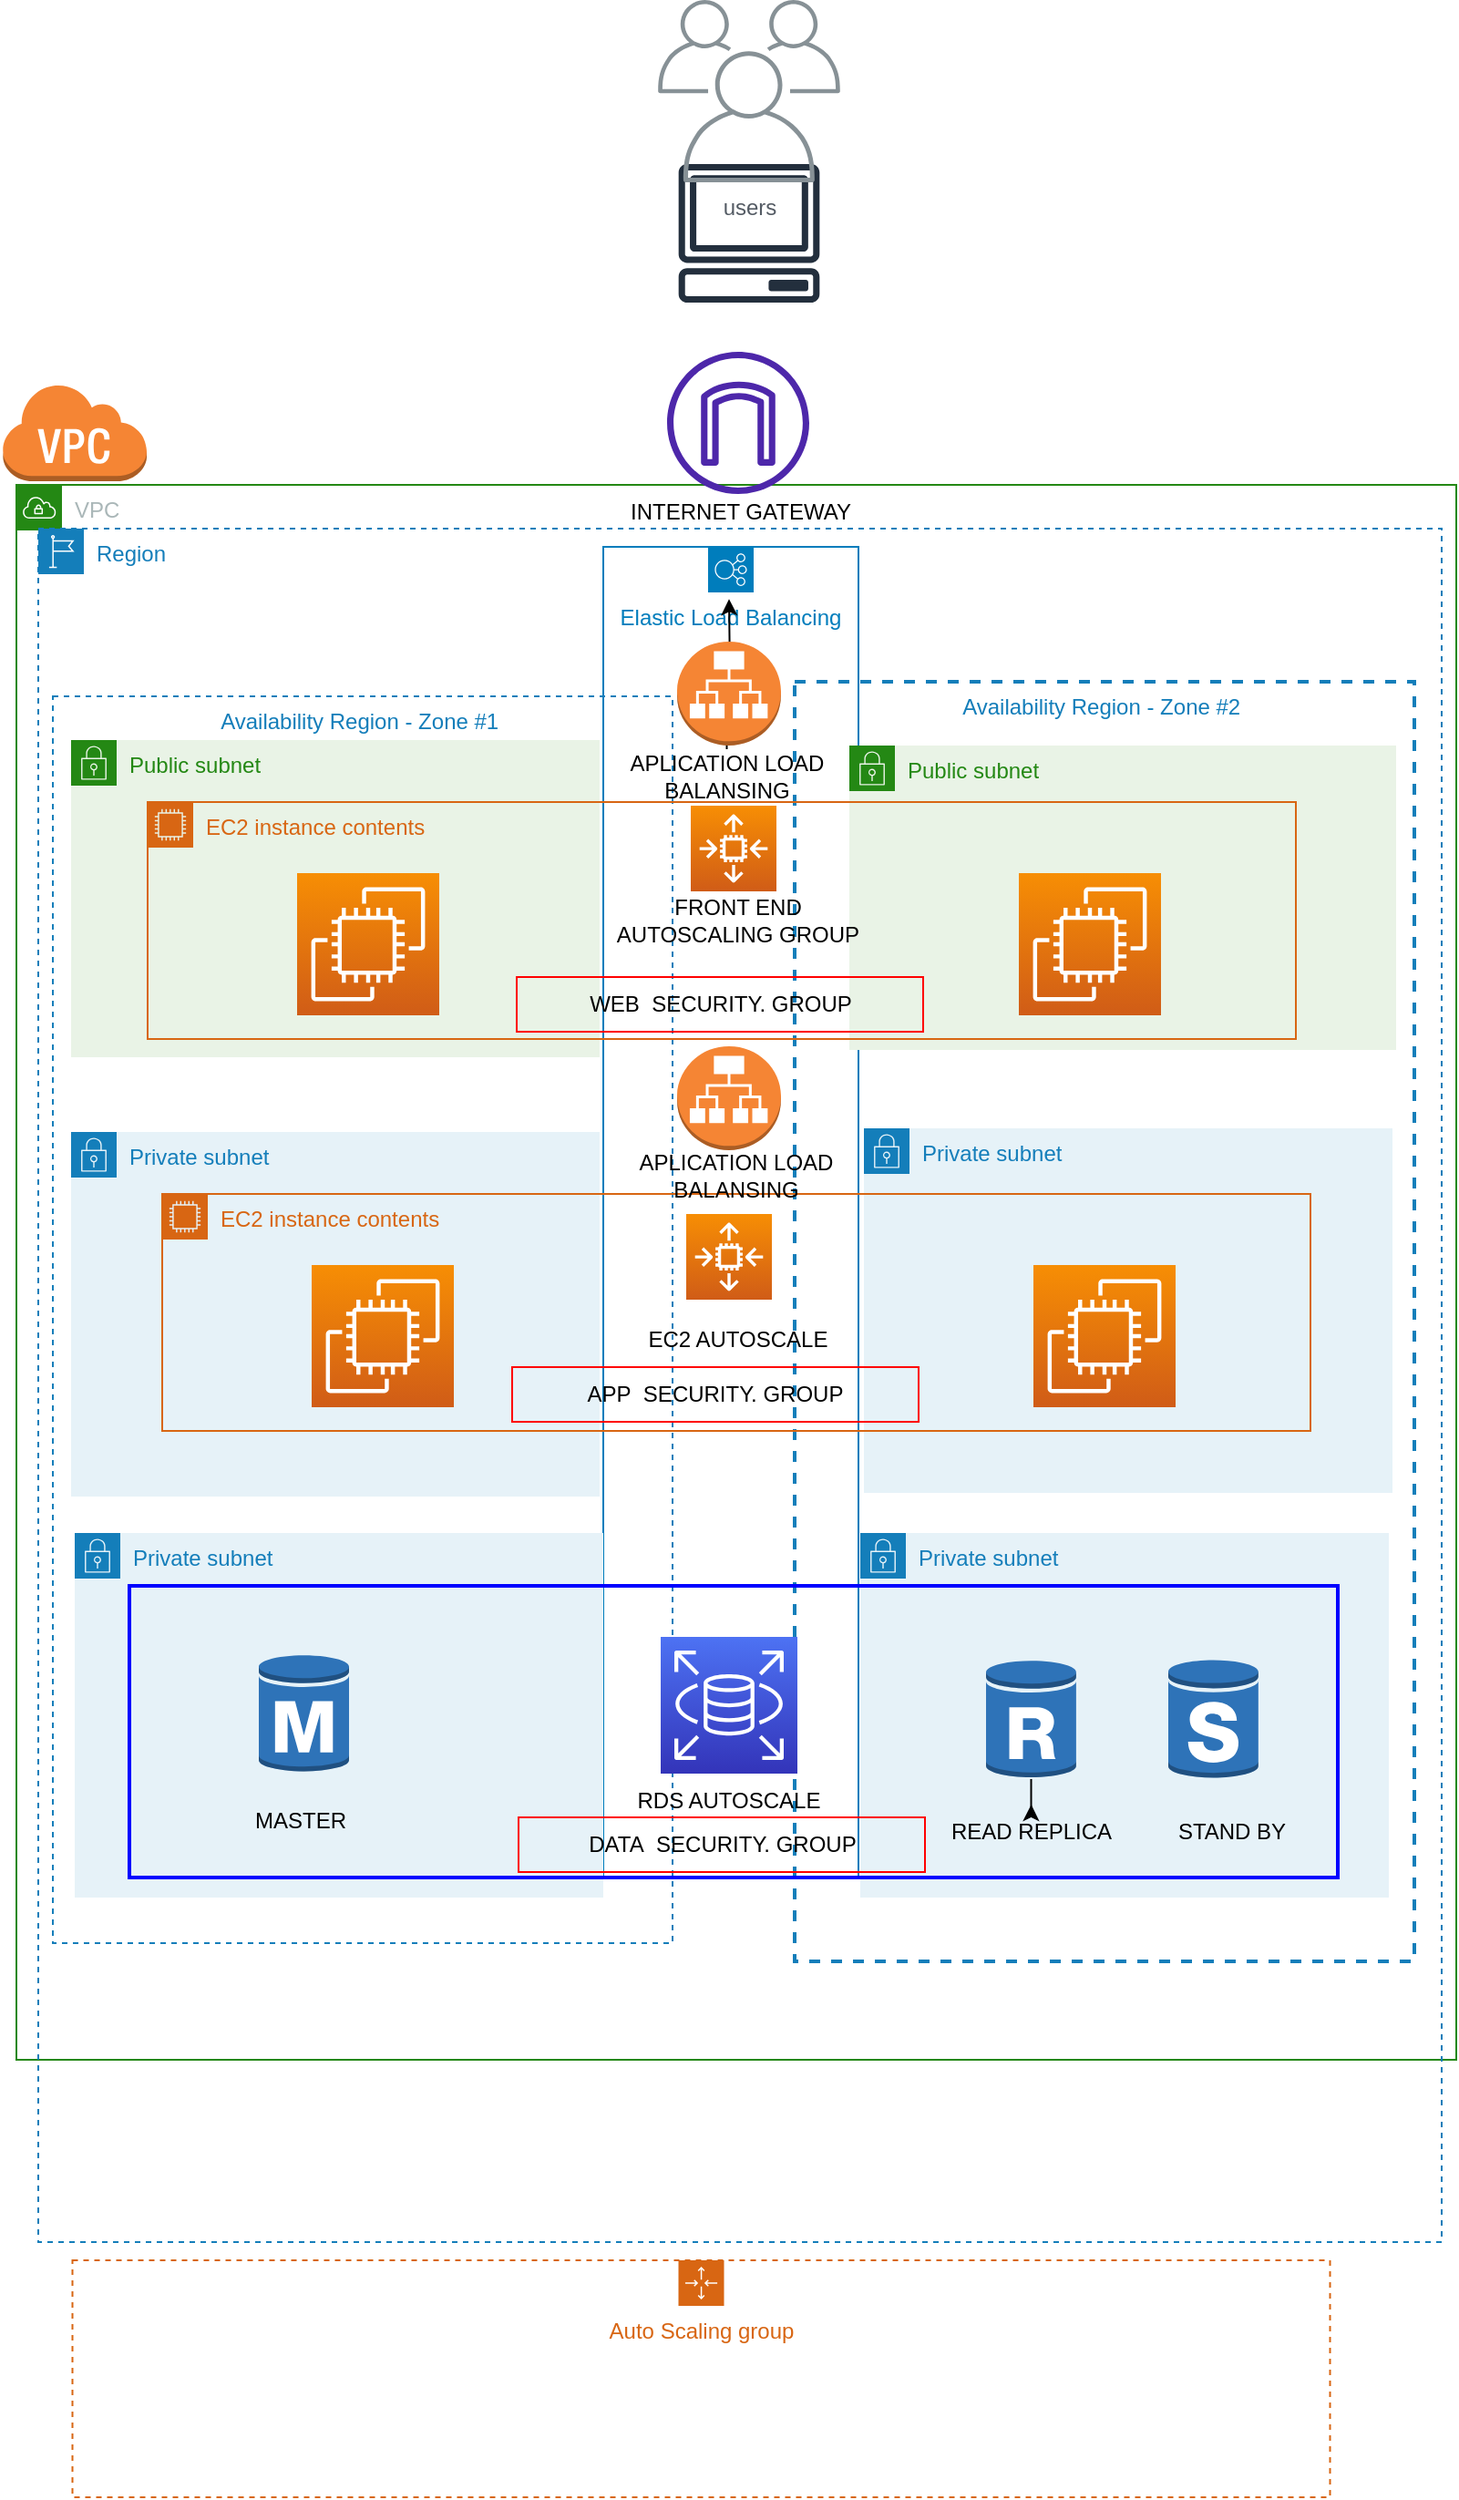 <mxfile version="20.8.6" type="github">
  <diagram id="tCGXWT_r_tcxS9mnZwyS" name="Page-1">
    <mxGraphModel dx="860" dy="1764" grid="1" gridSize="10" guides="1" tooltips="1" connect="1" arrows="1" fold="1" page="1" pageScale="1" pageWidth="827" pageHeight="1169" math="0" shadow="0">
      <root>
        <mxCell id="0" />
        <mxCell id="1" parent="0" />
        <mxCell id="pUD-tCBiniD4an03szl6-67" value="Elastic Load Balancing" style="sketch=0;outlineConnect=0;gradientColor=none;html=1;whiteSpace=wrap;fontSize=12;fontStyle=0;shape=mxgraph.aws4.groupCenter;grIcon=mxgraph.aws4.group_elastic_load_balancing;grStroke=1;strokeColor=#007DBC;fillColor=none;verticalAlign=top;align=center;fontColor=#007DBC;dashed=0;spacingTop=25;" parent="1" vertex="1">
          <mxGeometry x="340" y="-840" width="140" height="730" as="geometry" />
        </mxCell>
        <mxCell id="nU6l3-WDr7xgm6DIGecr-2" value="VPC" style="points=[[0,0],[0.25,0],[0.5,0],[0.75,0],[1,0],[1,0.25],[1,0.5],[1,0.75],[1,1],[0.75,1],[0.5,1],[0.25,1],[0,1],[0,0.75],[0,0.5],[0,0.25]];outlineConnect=0;gradientColor=none;html=1;whiteSpace=wrap;fontSize=12;fontStyle=0;container=1;pointerEvents=0;collapsible=0;recursiveResize=0;shape=mxgraph.aws4.group;grIcon=mxgraph.aws4.group_vpc;strokeColor=#248814;fillColor=none;verticalAlign=top;align=left;spacingLeft=30;fontColor=#AAB7B8;dashed=0;" parent="1" vertex="1">
          <mxGeometry x="18" y="-874" width="790" height="864" as="geometry" />
        </mxCell>
        <mxCell id="nU6l3-WDr7xgm6DIGecr-8" value="Availability Region - Zone #2 " style="fillColor=none;strokeColor=#147EBA;dashed=1;verticalAlign=top;fontStyle=0;fontColor=#147EBA;strokeWidth=2;" parent="nU6l3-WDr7xgm6DIGecr-2" vertex="1">
          <mxGeometry x="427" y="108" width="340" height="702" as="geometry" />
        </mxCell>
        <mxCell id="nU6l3-WDr7xgm6DIGecr-3" value="Availability Region - Zone #1 " style="fillColor=none;strokeColor=#147EBA;dashed=1;verticalAlign=top;fontStyle=0;fontColor=#147EBA;" parent="nU6l3-WDr7xgm6DIGecr-2" vertex="1">
          <mxGeometry x="20" y="116" width="340" height="684" as="geometry" />
        </mxCell>
        <mxCell id="nU6l3-WDr7xgm6DIGecr-4" value="Private subnet" style="points=[[0,0],[0.25,0],[0.5,0],[0.75,0],[1,0],[1,0.25],[1,0.5],[1,0.75],[1,1],[0.75,1],[0.5,1],[0.25,1],[0,1],[0,0.75],[0,0.5],[0,0.25]];outlineConnect=0;gradientColor=none;html=1;whiteSpace=wrap;fontSize=12;fontStyle=0;container=1;pointerEvents=0;collapsible=0;recursiveResize=0;shape=mxgraph.aws4.group;grIcon=mxgraph.aws4.group_security_group;grStroke=0;strokeColor=#147EBA;fillColor=#E6F2F8;verticalAlign=top;align=left;spacingLeft=30;fontColor=#147EBA;dashed=0;" parent="nU6l3-WDr7xgm6DIGecr-2" vertex="1">
          <mxGeometry x="30" y="355" width="290" height="200" as="geometry" />
        </mxCell>
        <mxCell id="nU6l3-WDr7xgm6DIGecr-5" value="Public subnet" style="points=[[0,0],[0.25,0],[0.5,0],[0.75,0],[1,0],[1,0.25],[1,0.5],[1,0.75],[1,1],[0.75,1],[0.5,1],[0.25,1],[0,1],[0,0.75],[0,0.5],[0,0.25]];outlineConnect=0;gradientColor=none;html=1;whiteSpace=wrap;fontSize=12;fontStyle=0;container=1;pointerEvents=0;collapsible=0;recursiveResize=0;shape=mxgraph.aws4.group;grIcon=mxgraph.aws4.group_security_group;grStroke=0;strokeColor=#248814;fillColor=#E9F3E6;verticalAlign=top;align=left;spacingLeft=30;fontColor=#248814;dashed=0;" parent="nU6l3-WDr7xgm6DIGecr-2" vertex="1">
          <mxGeometry x="30" y="140" width="290" height="174" as="geometry" />
        </mxCell>
        <mxCell id="nU6l3-WDr7xgm6DIGecr-9" value="Public subnet" style="points=[[0,0],[0.25,0],[0.5,0],[0.75,0],[1,0],[1,0.25],[1,0.5],[1,0.75],[1,1],[0.75,1],[0.5,1],[0.25,1],[0,1],[0,0.75],[0,0.5],[0,0.25]];outlineConnect=0;gradientColor=none;html=1;whiteSpace=wrap;fontSize=12;fontStyle=0;container=1;pointerEvents=0;collapsible=0;recursiveResize=0;shape=mxgraph.aws4.group;grIcon=mxgraph.aws4.group_security_group;grStroke=0;strokeColor=#248814;fillColor=#E9F3E6;verticalAlign=top;align=left;spacingLeft=30;fontColor=#248814;dashed=0;" parent="nU6l3-WDr7xgm6DIGecr-2" vertex="1">
          <mxGeometry x="457" y="143" width="300" height="167" as="geometry" />
        </mxCell>
        <mxCell id="nU6l3-WDr7xgm6DIGecr-11" value="Private subnet" style="points=[[0,0],[0.25,0],[0.5,0],[0.75,0],[1,0],[1,0.25],[1,0.5],[1,0.75],[1,1],[0.75,1],[0.5,1],[0.25,1],[0,1],[0,0.75],[0,0.5],[0,0.25]];outlineConnect=0;gradientColor=none;html=1;whiteSpace=wrap;fontSize=12;fontStyle=0;container=1;pointerEvents=0;collapsible=0;recursiveResize=0;shape=mxgraph.aws4.group;grIcon=mxgraph.aws4.group_security_group;grStroke=0;strokeColor=#147EBA;fillColor=#E6F2F8;verticalAlign=top;align=left;spacingLeft=30;fontColor=#147EBA;dashed=0;" parent="nU6l3-WDr7xgm6DIGecr-2" vertex="1">
          <mxGeometry x="465" y="353" width="290" height="200" as="geometry" />
        </mxCell>
        <mxCell id="nU6l3-WDr7xgm6DIGecr-13" value="Private subnet" style="points=[[0,0],[0.25,0],[0.5,0],[0.75,0],[1,0],[1,0.25],[1,0.5],[1,0.75],[1,1],[0.75,1],[0.5,1],[0.25,1],[0,1],[0,0.75],[0,0.5],[0,0.25]];outlineConnect=0;gradientColor=none;html=1;whiteSpace=wrap;fontSize=12;fontStyle=0;container=1;pointerEvents=0;collapsible=0;recursiveResize=0;shape=mxgraph.aws4.group;grIcon=mxgraph.aws4.group_security_group;grStroke=0;strokeColor=#147EBA;fillColor=#E6F2F8;verticalAlign=top;align=left;spacingLeft=30;fontColor=#147EBA;dashed=0;" parent="nU6l3-WDr7xgm6DIGecr-2" vertex="1">
          <mxGeometry x="463" y="575" width="290" height="200" as="geometry" />
        </mxCell>
        <mxCell id="nU6l3-WDr7xgm6DIGecr-19" value="EC2 instance contents" style="points=[[0,0],[0.25,0],[0.5,0],[0.75,0],[1,0],[1,0.25],[1,0.5],[1,0.75],[1,1],[0.75,1],[0.5,1],[0.25,1],[0,1],[0,0.75],[0,0.5],[0,0.25]];outlineConnect=0;gradientColor=none;html=1;whiteSpace=wrap;fontSize=12;fontStyle=0;container=1;pointerEvents=0;collapsible=0;recursiveResize=0;shape=mxgraph.aws4.group;grIcon=mxgraph.aws4.group_ec2_instance_contents;strokeColor=#D86613;fillColor=none;verticalAlign=top;align=left;spacingLeft=30;fontColor=#D86613;dashed=0;" parent="nU6l3-WDr7xgm6DIGecr-2" vertex="1">
          <mxGeometry x="80" y="389" width="630" height="130" as="geometry" />
        </mxCell>
        <mxCell id="nU6l3-WDr7xgm6DIGecr-25" value="" style="sketch=0;points=[[0,0,0],[0.25,0,0],[0.5,0,0],[0.75,0,0],[1,0,0],[0,1,0],[0.25,1,0],[0.5,1,0],[0.75,1,0],[1,1,0],[0,0.25,0],[0,0.5,0],[0,0.75,0],[1,0.25,0],[1,0.5,0],[1,0.75,0]];outlineConnect=0;fontColor=#232F3E;gradientColor=#F78E04;gradientDirection=north;fillColor=#D05C17;strokeColor=#ffffff;dashed=0;verticalLabelPosition=bottom;verticalAlign=top;align=center;html=1;fontSize=12;fontStyle=0;aspect=fixed;shape=mxgraph.aws4.resourceIcon;resIcon=mxgraph.aws4.ec2;" parent="nU6l3-WDr7xgm6DIGecr-19" vertex="1">
          <mxGeometry x="82" y="39" width="78" height="78" as="geometry" />
        </mxCell>
        <mxCell id="nU6l3-WDr7xgm6DIGecr-26" value="" style="sketch=0;points=[[0,0,0],[0.25,0,0],[0.5,0,0],[0.75,0,0],[1,0,0],[0,1,0],[0.25,1,0],[0.5,1,0],[0.75,1,0],[1,1,0],[0,0.25,0],[0,0.5,0],[0,0.75,0],[1,0.25,0],[1,0.5,0],[1,0.75,0]];outlineConnect=0;fontColor=#232F3E;gradientColor=#F78E04;gradientDirection=north;fillColor=#D05C17;strokeColor=#ffffff;dashed=0;verticalLabelPosition=bottom;verticalAlign=top;align=center;html=1;fontSize=12;fontStyle=0;aspect=fixed;shape=mxgraph.aws4.resourceIcon;resIcon=mxgraph.aws4.ec2;" parent="nU6l3-WDr7xgm6DIGecr-19" vertex="1">
          <mxGeometry x="478" y="39" width="78" height="78" as="geometry" />
        </mxCell>
        <mxCell id="pUD-tCBiniD4an03szl6-63" value="APLICATION LOAD &lt;br&gt;BALANSING" style="text;html=1;strokeColor=none;fillColor=none;align=center;verticalAlign=middle;whiteSpace=wrap;rounded=0;" parent="nU6l3-WDr7xgm6DIGecr-19" vertex="1">
          <mxGeometry x="212.25" y="-25" width="205.5" height="30" as="geometry" />
        </mxCell>
        <mxCell id="nU6l3-WDr7xgm6DIGecr-29" value="" style="outlineConnect=0;dashed=0;verticalLabelPosition=bottom;verticalAlign=top;align=center;html=1;shape=mxgraph.aws3.rds_db_instance;fillColor=#2E73B8;gradientColor=none;" parent="nU6l3-WDr7xgm6DIGecr-2" vertex="1">
          <mxGeometry x="132" y="634" width="49.5" height="66" as="geometry" />
        </mxCell>
        <mxCell id="nU6l3-WDr7xgm6DIGecr-31" value="" style="outlineConnect=0;dashed=0;verticalLabelPosition=bottom;verticalAlign=top;align=center;html=1;shape=mxgraph.aws3.rds_db_instance_standby_multi_az;fillColor=#2E73B8;gradientColor=none;" parent="nU6l3-WDr7xgm6DIGecr-2" vertex="1">
          <mxGeometry x="632" y="644" width="49.5" height="66" as="geometry" />
        </mxCell>
        <mxCell id="pUD-tCBiniD4an03szl6-11" value="READ REPLICA" style="text;html=1;strokeColor=none;fillColor=none;align=center;verticalAlign=middle;whiteSpace=wrap;rounded=0;" parent="nU6l3-WDr7xgm6DIGecr-2" vertex="1">
          <mxGeometry x="502.75" y="724" width="108" height="30" as="geometry" />
        </mxCell>
        <mxCell id="pUD-tCBiniD4an03szl6-12" value="STAND BY" style="text;html=1;strokeColor=none;fillColor=none;align=center;verticalAlign=middle;whiteSpace=wrap;rounded=0;" parent="nU6l3-WDr7xgm6DIGecr-2" vertex="1">
          <mxGeometry x="612.75" y="724" width="108" height="30" as="geometry" />
        </mxCell>
        <mxCell id="pUD-tCBiniD4an03szl6-19" value="" style="sketch=0;outlineConnect=0;fontColor=#232F3E;gradientColor=none;fillColor=#4D27AA;strokeColor=none;dashed=0;verticalLabelPosition=bottom;verticalAlign=top;align=center;html=1;fontSize=12;fontStyle=0;aspect=fixed;pointerEvents=1;shape=mxgraph.aws4.internet_gateway;" parent="nU6l3-WDr7xgm6DIGecr-2" vertex="1">
          <mxGeometry x="357" y="-73" width="78" height="78" as="geometry" />
        </mxCell>
        <mxCell id="pUD-tCBiniD4an03szl6-17" value="FRONT END AUTOSCALING GROUP" style="text;html=1;strokeColor=none;fillColor=none;align=center;verticalAlign=middle;whiteSpace=wrap;rounded=0;" parent="nU6l3-WDr7xgm6DIGecr-2" vertex="1">
          <mxGeometry x="321" y="224" width="150" height="30" as="geometry" />
        </mxCell>
        <mxCell id="pUD-tCBiniD4an03szl6-16" value="EC2 AUTOSCALE" style="text;html=1;strokeColor=none;fillColor=none;align=center;verticalAlign=middle;whiteSpace=wrap;rounded=0;" parent="nU6l3-WDr7xgm6DIGecr-2" vertex="1">
          <mxGeometry x="342" y="454" width="108" height="30" as="geometry" />
        </mxCell>
        <mxCell id="b5eloCtFHpBhcPnE_8zZ-4" value="" style="edgeStyle=orthogonalEdgeStyle;rounded=0;orthogonalLoop=1;jettySize=auto;html=1;" edge="1" parent="nU6l3-WDr7xgm6DIGecr-2" source="nU6l3-WDr7xgm6DIGecr-30" target="pUD-tCBiniD4an03szl6-11">
          <mxGeometry relative="1" as="geometry" />
        </mxCell>
        <mxCell id="nU6l3-WDr7xgm6DIGecr-30" value="" style="outlineConnect=0;dashed=0;verticalLabelPosition=bottom;verticalAlign=top;align=center;html=1;shape=mxgraph.aws3.rds_db_instance_read_replica;fillColor=#2E73B8;gradientColor=none;" parent="nU6l3-WDr7xgm6DIGecr-2" vertex="1">
          <mxGeometry x="532" y="644" width="49.5" height="66" as="geometry" />
        </mxCell>
        <mxCell id="b5eloCtFHpBhcPnE_8zZ-6" value="APP&amp;nbsp; SECURITY. GROUP" style="text;html=1;strokeColor=#FF0000;fillColor=none;align=center;verticalAlign=middle;whiteSpace=wrap;rounded=0;strokeWidth=1;" vertex="1" parent="nU6l3-WDr7xgm6DIGecr-2">
          <mxGeometry x="272" y="484" width="223" height="30" as="geometry" />
        </mxCell>
        <mxCell id="pUD-tCBiniD4an03szl6-9" value="Region" style="points=[[0,0],[0.25,0],[0.5,0],[0.75,0],[1,0],[1,0.25],[1,0.5],[1,0.75],[1,1],[0.75,1],[0.5,1],[0.25,1],[0,1],[0,0.75],[0,0.5],[0,0.25]];outlineConnect=0;gradientColor=none;html=1;whiteSpace=wrap;fontSize=12;fontStyle=0;container=1;pointerEvents=0;collapsible=0;recursiveResize=0;shape=mxgraph.aws4.group;grIcon=mxgraph.aws4.group_region;strokeColor=#147EBA;fillColor=none;verticalAlign=top;align=left;spacingLeft=30;fontColor=#147EBA;dashed=1;" parent="1" vertex="1">
          <mxGeometry x="30" y="-850" width="770" height="940" as="geometry" />
        </mxCell>
        <mxCell id="nU6l3-WDr7xgm6DIGecr-35" value="" style="sketch=0;points=[[0,0,0],[0.25,0,0],[0.5,0,0],[0.75,0,0],[1,0,0],[0,1,0],[0.25,1,0],[0.5,1,0],[0.75,1,0],[1,1,0],[0,0.25,0],[0,0.5,0],[0,0.75,0],[1,0.25,0],[1,0.5,0],[1,0.75,0]];outlineConnect=0;fontColor=#232F3E;gradientColor=#4D72F3;gradientDirection=north;fillColor=#3334B9;strokeColor=#ffffff;dashed=0;verticalLabelPosition=bottom;verticalAlign=top;align=center;html=1;fontSize=12;fontStyle=0;aspect=fixed;shape=mxgraph.aws4.resourceIcon;resIcon=mxgraph.aws4.rds;" parent="pUD-tCBiniD4an03szl6-9" vertex="1">
          <mxGeometry x="341.5" y="608" width="75" height="75" as="geometry" />
        </mxCell>
        <mxCell id="nU6l3-WDr7xgm6DIGecr-7" value="Private subnet" style="points=[[0,0],[0.25,0],[0.5,0],[0.75,0],[1,0],[1,0.25],[1,0.5],[1,0.75],[1,1],[0.75,1],[0.5,1],[0.25,1],[0,1],[0,0.75],[0,0.5],[0,0.25]];outlineConnect=0;gradientColor=none;html=1;whiteSpace=wrap;fontSize=12;fontStyle=0;container=1;pointerEvents=0;collapsible=0;recursiveResize=0;shape=mxgraph.aws4.group;grIcon=mxgraph.aws4.group_security_group;grStroke=0;strokeColor=#147EBA;fillColor=#E6F2F8;verticalAlign=top;align=left;spacingLeft=30;fontColor=#147EBA;dashed=0;" parent="pUD-tCBiniD4an03szl6-9" vertex="1">
          <mxGeometry x="20" y="551" width="290" height="200" as="geometry" />
        </mxCell>
        <mxCell id="pUD-tCBiniD4an03szl6-56" value="EC2 instance contents" style="points=[[0,0],[0.25,0],[0.5,0],[0.75,0],[1,0],[1,0.25],[1,0.5],[1,0.75],[1,1],[0.75,1],[0.5,1],[0.25,1],[0,1],[0,0.75],[0,0.5],[0,0.25]];outlineConnect=0;gradientColor=none;html=1;whiteSpace=wrap;fontSize=12;fontStyle=0;container=1;pointerEvents=0;collapsible=0;recursiveResize=0;shape=mxgraph.aws4.group;grIcon=mxgraph.aws4.group_ec2_instance_contents;strokeColor=#D86613;fillColor=none;verticalAlign=top;align=left;spacingLeft=30;fontColor=#D86613;dashed=0;" parent="pUD-tCBiniD4an03szl6-9" vertex="1">
          <mxGeometry x="60" y="150" width="630" height="130" as="geometry" />
        </mxCell>
        <mxCell id="pUD-tCBiniD4an03szl6-57" value="" style="sketch=0;points=[[0,0,0],[0.25,0,0],[0.5,0,0],[0.75,0,0],[1,0,0],[0,1,0],[0.25,1,0],[0.5,1,0],[0.75,1,0],[1,1,0],[0,0.25,0],[0,0.5,0],[0,0.75,0],[1,0.25,0],[1,0.5,0],[1,0.75,0]];outlineConnect=0;fontColor=#232F3E;gradientColor=#F78E04;gradientDirection=north;fillColor=#D05C17;strokeColor=#ffffff;dashed=0;verticalLabelPosition=bottom;verticalAlign=top;align=center;html=1;fontSize=12;fontStyle=0;aspect=fixed;shape=mxgraph.aws4.resourceIcon;resIcon=mxgraph.aws4.ec2;" parent="pUD-tCBiniD4an03szl6-56" vertex="1">
          <mxGeometry x="82" y="39" width="78" height="78" as="geometry" />
        </mxCell>
        <mxCell id="pUD-tCBiniD4an03szl6-58" value="" style="sketch=0;points=[[0,0,0],[0.25,0,0],[0.5,0,0],[0.75,0,0],[1,0,0],[0,1,0],[0.25,1,0],[0.5,1,0],[0.75,1,0],[1,1,0],[0,0.25,0],[0,0.5,0],[0,0.75,0],[1,0.25,0],[1,0.5,0],[1,0.75,0]];outlineConnect=0;fontColor=#232F3E;gradientColor=#F78E04;gradientDirection=north;fillColor=#D05C17;strokeColor=#ffffff;dashed=0;verticalLabelPosition=bottom;verticalAlign=top;align=center;html=1;fontSize=12;fontStyle=0;aspect=fixed;shape=mxgraph.aws4.resourceIcon;resIcon=mxgraph.aws4.ec2;" parent="pUD-tCBiniD4an03szl6-56" vertex="1">
          <mxGeometry x="478" y="39" width="78" height="78" as="geometry" />
        </mxCell>
        <mxCell id="pUD-tCBiniD4an03szl6-65" value="" style="sketch=0;points=[[0,0,0],[0.25,0,0],[0.5,0,0],[0.75,0,0],[1,0,0],[0,1,0],[0.25,1,0],[0.5,1,0],[0.75,1,0],[1,1,0],[0,0.25,0],[0,0.5,0],[0,0.75,0],[1,0.25,0],[1,0.5,0],[1,0.75,0]];outlineConnect=0;fontColor=#232F3E;gradientColor=#F78E04;gradientDirection=north;fillColor=#D05C17;strokeColor=#ffffff;dashed=0;verticalLabelPosition=bottom;verticalAlign=top;align=center;html=1;fontSize=12;fontStyle=0;aspect=fixed;shape=mxgraph.aws4.resourceIcon;resIcon=mxgraph.aws4.auto_scaling2;" parent="pUD-tCBiniD4an03szl6-56" vertex="1">
          <mxGeometry x="298" y="2" width="47" height="47" as="geometry" />
        </mxCell>
        <mxCell id="b5eloCtFHpBhcPnE_8zZ-5" value="WEB&amp;nbsp; SECURITY. GROUP" style="text;html=1;strokeColor=#FF0000;fillColor=none;align=center;verticalAlign=middle;whiteSpace=wrap;rounded=0;strokeWidth=1;" vertex="1" parent="pUD-tCBiniD4an03szl6-56">
          <mxGeometry x="202.5" y="96" width="223" height="30" as="geometry" />
        </mxCell>
        <mxCell id="pUD-tCBiniD4an03szl6-59" value="INTERNET GATEWAY" style="text;html=1;strokeColor=none;fillColor=none;align=center;verticalAlign=middle;whiteSpace=wrap;rounded=0;" parent="pUD-tCBiniD4an03szl6-9" vertex="1">
          <mxGeometry x="265.5" y="-24" width="239" height="30" as="geometry" />
        </mxCell>
        <mxCell id="pUD-tCBiniD4an03szl6-14" value="RDS AUTOSCALE" style="text;html=1;strokeColor=none;fillColor=none;align=center;verticalAlign=middle;whiteSpace=wrap;rounded=0;" parent="pUD-tCBiniD4an03szl6-9" vertex="1">
          <mxGeometry x="325" y="683" width="108" height="30" as="geometry" />
        </mxCell>
        <mxCell id="pUD-tCBiniD4an03szl6-13" value="MASTER" style="text;html=1;strokeColor=none;fillColor=none;align=center;verticalAlign=middle;whiteSpace=wrap;rounded=0;" parent="pUD-tCBiniD4an03szl6-9" vertex="1">
          <mxGeometry x="90" y="694" width="108" height="30" as="geometry" />
        </mxCell>
        <mxCell id="pUD-tCBiniD4an03szl6-61" value="" style="outlineConnect=0;dashed=0;verticalLabelPosition=bottom;verticalAlign=top;align=center;html=1;shape=mxgraph.aws3.rds_db_instance;fillColor=#2E73B8;gradientColor=none;" parent="pUD-tCBiniD4an03szl6-9" vertex="1">
          <mxGeometry x="121" y="617" width="49.5" height="66" as="geometry" />
        </mxCell>
        <mxCell id="pUD-tCBiniD4an03szl6-64" value="" style="edgeStyle=orthogonalEdgeStyle;rounded=0;orthogonalLoop=1;jettySize=auto;html=1;" parent="pUD-tCBiniD4an03szl6-9" source="pUD-tCBiniD4an03szl6-62" edge="1">
          <mxGeometry relative="1" as="geometry">
            <mxPoint x="379" y="38.63" as="targetPoint" />
          </mxGeometry>
        </mxCell>
        <mxCell id="pUD-tCBiniD4an03szl6-62" value="APLICATION LOAD BALANSING" style="text;html=1;strokeColor=none;fillColor=none;align=center;verticalAlign=middle;whiteSpace=wrap;rounded=0;" parent="pUD-tCBiniD4an03szl6-9" vertex="1">
          <mxGeometry x="300" y="121" width="155.5" height="30" as="geometry" />
        </mxCell>
        <mxCell id="pUD-tCBiniD4an03szl6-7" value="" style="outlineConnect=0;dashed=0;verticalLabelPosition=bottom;verticalAlign=top;align=center;html=1;shape=mxgraph.aws3.application_load_balancer;fillColor=#F58534;gradientColor=none;" parent="pUD-tCBiniD4an03szl6-9" vertex="1">
          <mxGeometry x="350.5" y="284" width="57" height="57" as="geometry" />
        </mxCell>
        <mxCell id="pUD-tCBiniD4an03szl6-6" value="" style="outlineConnect=0;dashed=0;verticalLabelPosition=bottom;verticalAlign=top;align=center;html=1;shape=mxgraph.aws3.application_load_balancer;fillColor=#F58534;gradientColor=none;" parent="pUD-tCBiniD4an03szl6-9" vertex="1">
          <mxGeometry x="350.5" y="62" width="57" height="57" as="geometry" />
        </mxCell>
        <mxCell id="nU6l3-WDr7xgm6DIGecr-23" value="" style="sketch=0;points=[[0,0,0],[0.25,0,0],[0.5,0,0],[0.75,0,0],[1,0,0],[0,1,0],[0.25,1,0],[0.5,1,0],[0.75,1,0],[1,1,0],[0,0.25,0],[0,0.5,0],[0,0.75,0],[1,0.25,0],[1,0.5,0],[1,0.75,0]];outlineConnect=0;fontColor=#232F3E;gradientColor=#F78E04;gradientDirection=north;fillColor=#D05C17;strokeColor=#ffffff;dashed=0;verticalLabelPosition=bottom;verticalAlign=top;align=center;html=1;fontSize=12;fontStyle=0;aspect=fixed;shape=mxgraph.aws4.resourceIcon;resIcon=mxgraph.aws4.auto_scaling2;" parent="pUD-tCBiniD4an03szl6-9" vertex="1">
          <mxGeometry x="355.5" y="376" width="47" height="47" as="geometry" />
        </mxCell>
        <mxCell id="b5eloCtFHpBhcPnE_8zZ-7" value="DATA&amp;nbsp; SECURITY. GROUP" style="text;html=1;strokeColor=#FF0000;fillColor=none;align=center;verticalAlign=middle;whiteSpace=wrap;rounded=0;strokeWidth=1;" vertex="1" parent="pUD-tCBiniD4an03szl6-9">
          <mxGeometry x="263.5" y="707" width="223" height="30" as="geometry" />
        </mxCell>
        <mxCell id="pUD-tCBiniD4an03szl6-60" style="edgeStyle=orthogonalEdgeStyle;rounded=0;orthogonalLoop=1;jettySize=auto;html=1;exitX=0.5;exitY=1;exitDx=0;exitDy=0;" parent="1" source="nU6l3-WDr7xgm6DIGecr-2" target="nU6l3-WDr7xgm6DIGecr-2" edge="1">
          <mxGeometry relative="1" as="geometry" />
        </mxCell>
        <mxCell id="nU6l3-WDr7xgm6DIGecr-38" value="Auto Scaling group" style="points=[[0,0],[0.25,0],[0.5,0],[0.75,0],[1,0],[1,0.25],[1,0.5],[1,0.75],[1,1],[0.75,1],[0.5,1],[0.25,1],[0,1],[0,0.75],[0,0.5],[0,0.25]];outlineConnect=0;gradientColor=none;html=1;whiteSpace=wrap;fontSize=12;fontStyle=0;container=1;pointerEvents=0;collapsible=0;recursiveResize=0;shape=mxgraph.aws4.groupCenter;grIcon=mxgraph.aws4.group_auto_scaling_group;grStroke=1;strokeColor=#D86613;fillColor=none;verticalAlign=top;align=center;fontColor=#D86613;dashed=1;spacingTop=25;" parent="1" vertex="1">
          <mxGeometry x="48.75" y="100" width="690" height="130" as="geometry" />
        </mxCell>
        <mxCell id="b5eloCtFHpBhcPnE_8zZ-1" value="" style="sketch=0;outlineConnect=0;fontColor=#232F3E;gradientColor=none;fillColor=#232F3D;strokeColor=none;dashed=0;verticalLabelPosition=bottom;verticalAlign=top;align=center;html=1;fontSize=12;fontStyle=0;aspect=fixed;pointerEvents=1;shape=mxgraph.aws4.client;" vertex="1" parent="1">
          <mxGeometry x="381" y="-1050" width="78" height="76" as="geometry" />
        </mxCell>
        <mxCell id="b5eloCtFHpBhcPnE_8zZ-2" value="users" style="sketch=0;outlineConnect=0;gradientColor=none;fontColor=#545B64;strokeColor=none;fillColor=#879196;dashed=0;verticalLabelPosition=bottom;verticalAlign=top;align=center;html=1;fontSize=12;fontStyle=0;aspect=fixed;shape=mxgraph.aws4.illustration_users;pointerEvents=1" vertex="1" parent="1">
          <mxGeometry x="370" y="-1140" width="100" height="100" as="geometry" />
        </mxCell>
        <mxCell id="b5eloCtFHpBhcPnE_8zZ-3" value="" style="outlineConnect=0;dashed=0;verticalLabelPosition=bottom;verticalAlign=top;align=center;html=1;shape=mxgraph.aws3.virtual_private_cloud;fillColor=#F58534;gradientColor=none;" vertex="1" parent="1">
          <mxGeometry x="10" y="-930" width="79.5" height="54" as="geometry" />
        </mxCell>
        <mxCell id="PqSkUi8dR_cZl_RLUi8s-6" value="" style="rounded=0;whiteSpace=wrap;html=1;fillColor=none;strokeColor=#0000FF;strokeWidth=2;" parent="1" vertex="1">
          <mxGeometry x="80" y="-270" width="663" height="160" as="geometry" />
        </mxCell>
      </root>
    </mxGraphModel>
  </diagram>
</mxfile>
